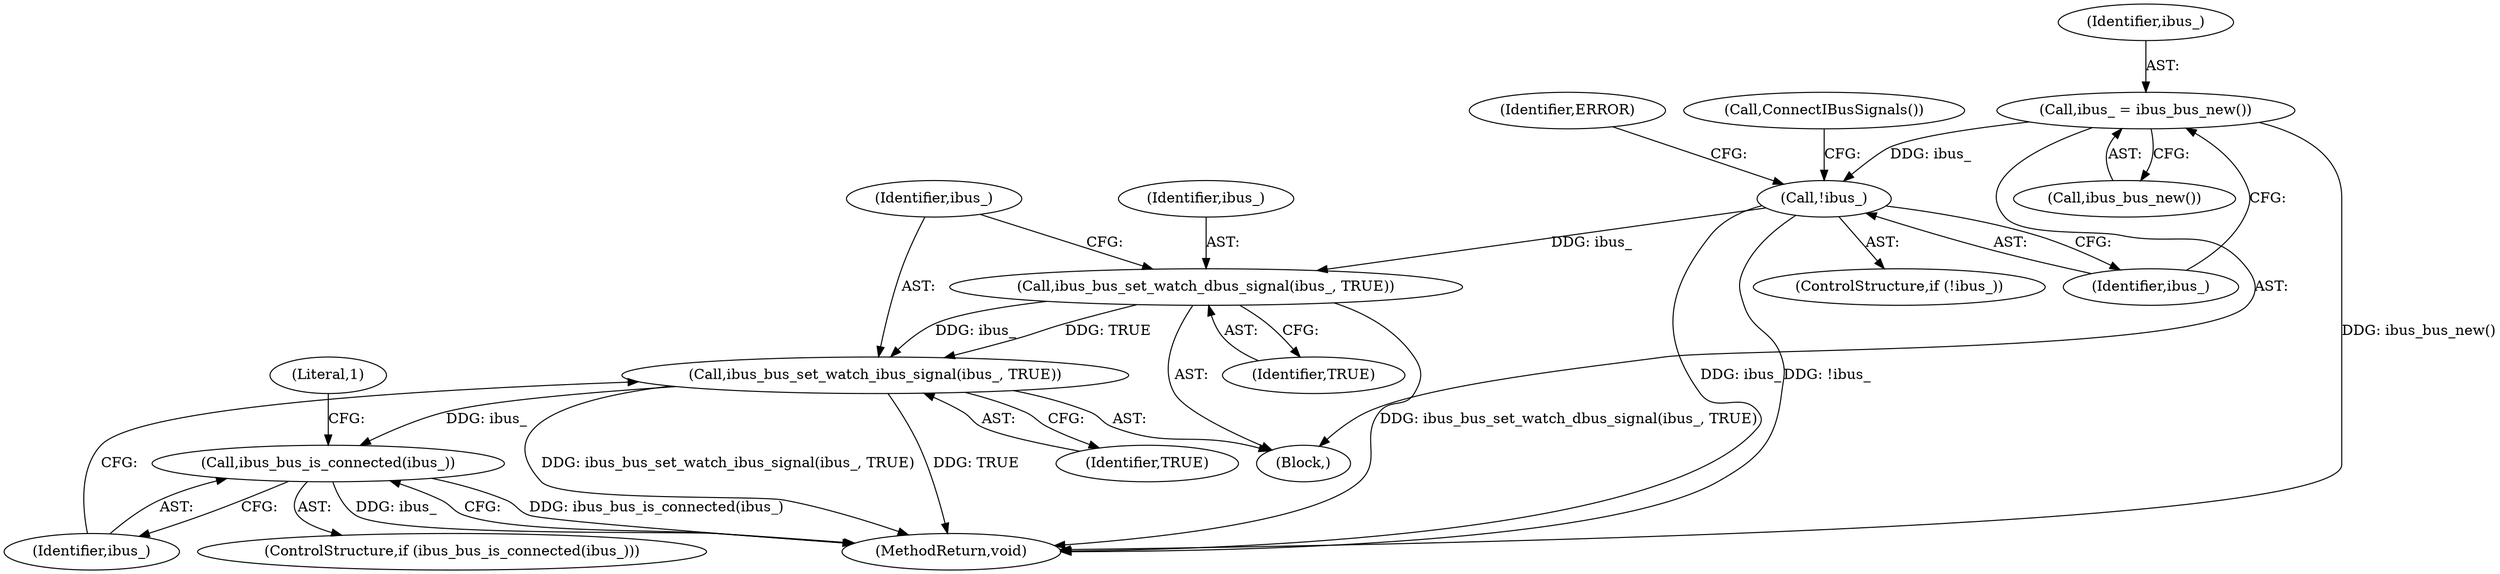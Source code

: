 digraph "0_Chrome_dc7b094a338c6c521f918f478e993f0f74bbea0d_65@API" {
"1000123" [label="(Call,ibus_bus_set_watch_ibus_signal(ibus_, TRUE))"];
"1000120" [label="(Call,ibus_bus_set_watch_dbus_signal(ibus_, TRUE))"];
"1000111" [label="(Call,!ibus_)"];
"1000107" [label="(Call,ibus_ = ibus_bus_new())"];
"1000127" [label="(Call,ibus_bus_is_connected(ibus_))"];
"1000122" [label="(Identifier,TRUE)"];
"1000134" [label="(MethodReturn,void)"];
"1000119" [label="(Call,ConnectIBusSignals())"];
"1000108" [label="(Identifier,ibus_)"];
"1000127" [label="(Call,ibus_bus_is_connected(ibus_))"];
"1000126" [label="(ControlStructure,if (ibus_bus_is_connected(ibus_)))"];
"1000101" [label="(Block,)"];
"1000121" [label="(Identifier,ibus_)"];
"1000128" [label="(Identifier,ibus_)"];
"1000120" [label="(Call,ibus_bus_set_watch_dbus_signal(ibus_, TRUE))"];
"1000125" [label="(Identifier,TRUE)"];
"1000110" [label="(ControlStructure,if (!ibus_))"];
"1000116" [label="(Identifier,ERROR)"];
"1000111" [label="(Call,!ibus_)"];
"1000107" [label="(Call,ibus_ = ibus_bus_new())"];
"1000109" [label="(Call,ibus_bus_new())"];
"1000123" [label="(Call,ibus_bus_set_watch_ibus_signal(ibus_, TRUE))"];
"1000112" [label="(Identifier,ibus_)"];
"1000124" [label="(Identifier,ibus_)"];
"1000132" [label="(Literal,1)"];
"1000123" -> "1000101"  [label="AST: "];
"1000123" -> "1000125"  [label="CFG: "];
"1000124" -> "1000123"  [label="AST: "];
"1000125" -> "1000123"  [label="AST: "];
"1000128" -> "1000123"  [label="CFG: "];
"1000123" -> "1000134"  [label="DDG: TRUE"];
"1000123" -> "1000134"  [label="DDG: ibus_bus_set_watch_ibus_signal(ibus_, TRUE)"];
"1000120" -> "1000123"  [label="DDG: ibus_"];
"1000120" -> "1000123"  [label="DDG: TRUE"];
"1000123" -> "1000127"  [label="DDG: ibus_"];
"1000120" -> "1000101"  [label="AST: "];
"1000120" -> "1000122"  [label="CFG: "];
"1000121" -> "1000120"  [label="AST: "];
"1000122" -> "1000120"  [label="AST: "];
"1000124" -> "1000120"  [label="CFG: "];
"1000120" -> "1000134"  [label="DDG: ibus_bus_set_watch_dbus_signal(ibus_, TRUE)"];
"1000111" -> "1000120"  [label="DDG: ibus_"];
"1000111" -> "1000110"  [label="AST: "];
"1000111" -> "1000112"  [label="CFG: "];
"1000112" -> "1000111"  [label="AST: "];
"1000116" -> "1000111"  [label="CFG: "];
"1000119" -> "1000111"  [label="CFG: "];
"1000111" -> "1000134"  [label="DDG: ibus_"];
"1000111" -> "1000134"  [label="DDG: !ibus_"];
"1000107" -> "1000111"  [label="DDG: ibus_"];
"1000107" -> "1000101"  [label="AST: "];
"1000107" -> "1000109"  [label="CFG: "];
"1000108" -> "1000107"  [label="AST: "];
"1000109" -> "1000107"  [label="AST: "];
"1000112" -> "1000107"  [label="CFG: "];
"1000107" -> "1000134"  [label="DDG: ibus_bus_new()"];
"1000127" -> "1000126"  [label="AST: "];
"1000127" -> "1000128"  [label="CFG: "];
"1000128" -> "1000127"  [label="AST: "];
"1000132" -> "1000127"  [label="CFG: "];
"1000134" -> "1000127"  [label="CFG: "];
"1000127" -> "1000134"  [label="DDG: ibus_bus_is_connected(ibus_)"];
"1000127" -> "1000134"  [label="DDG: ibus_"];
}
